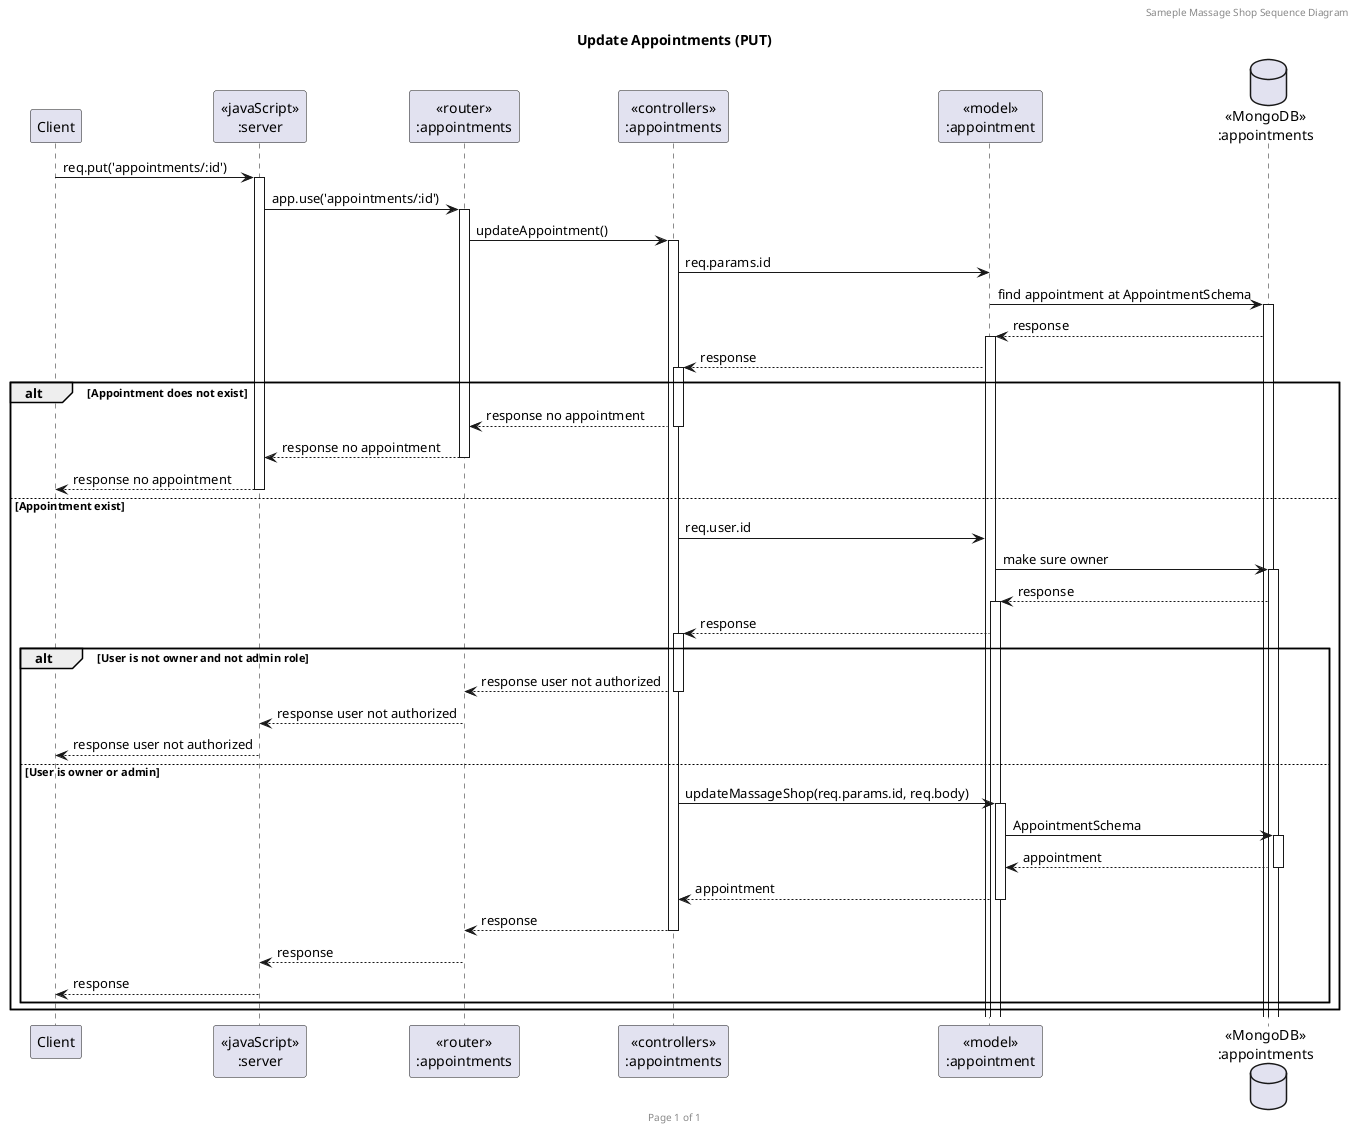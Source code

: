 @startuml Update Appointments (PUT)

header Sameple Massage Shop Sequence Diagram
footer Page %page% of %lastpage%
title "Update Appointments (PUT)"

participant "Client" as client
participant "<<javaScript>>\n:server" as server
participant "<<router>>\n:appointments" as routerAppointments
participant "<<controllers>>\n:appointments" as controllersAppointments
participant "<<model>>\n:appointment" as modelAppointment
database "<<MongoDB>>\n:appointments" as AppointmentsDatabase

client->server ++:req.put('appointments/:id')
server->routerAppointments ++:app.use('appointments/:id')
routerAppointments -> controllersAppointments ++:updateAppointment()
controllersAppointments->modelAppointment: req.params.id
modelAppointment ->AppointmentsDatabase ++: find appointment at AppointmentSchema
modelAppointment <-- AppointmentsDatabase ++: response
controllersAppointments <-- modelAppointment ++: response
  alt Appointment does not exist
    routerAppointments <-- controllersAppointments --:response no appointment
    server <-- routerAppointments --:response no appointment
    client <-- server --:response no appointment
  else Appointment exist
    controllersAppointments->modelAppointment: req.user.id
    modelAppointment ->AppointmentsDatabase ++: make sure owner
    modelAppointment <-- AppointmentsDatabase ++: response
    controllersAppointments <-- modelAppointment ++: response
    alt User is not owner and not admin role
      routerAppointments <-- controllersAppointments --:response user not authorized
      server <-- routerAppointments --:response user not authorized
      client <-- server --:response user not authorized
    else User is owner or admin
      controllersAppointments->modelAppointment ++:updateMassageShop(req.params.id, req.body)
      modelAppointment ->AppointmentsDatabase ++: AppointmentSchema
      AppointmentsDatabase --> modelAppointment --: appointment
      controllersAppointments <-- modelAppointment --:appointment
      routerAppointments <-- controllersAppointments --:response
      server <-- routerAppointments --:response
      client <-- server --:response
    end
  end

@enduml
